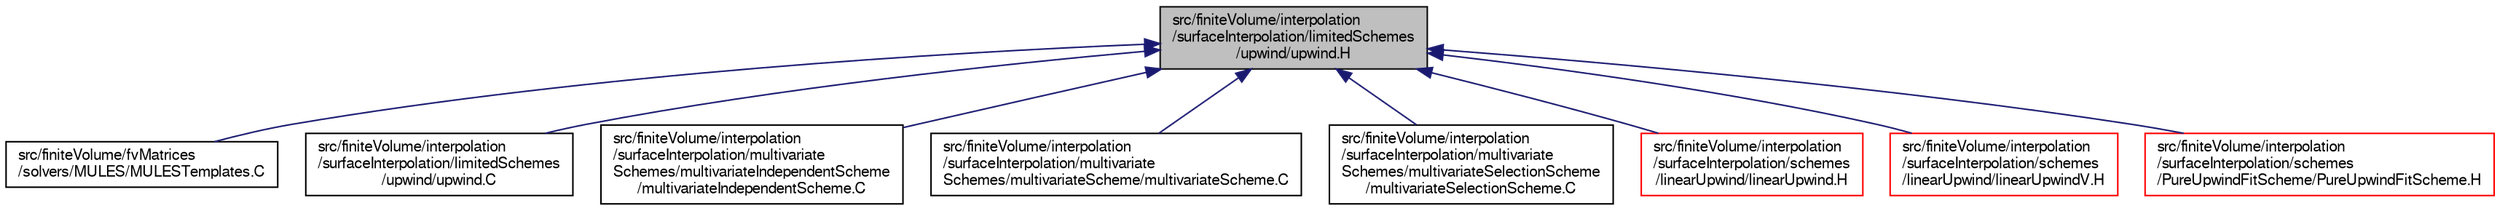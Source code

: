digraph "src/finiteVolume/interpolation/surfaceInterpolation/limitedSchemes/upwind/upwind.H"
{
  bgcolor="transparent";
  edge [fontname="FreeSans",fontsize="10",labelfontname="FreeSans",labelfontsize="10"];
  node [fontname="FreeSans",fontsize="10",shape=record];
  Node309 [label="src/finiteVolume/interpolation\l/surfaceInterpolation/limitedSchemes\l/upwind/upwind.H",height=0.2,width=0.4,color="black", fillcolor="grey75", style="filled", fontcolor="black"];
  Node309 -> Node310 [dir="back",color="midnightblue",fontsize="10",style="solid",fontname="FreeSans"];
  Node310 [label="src/finiteVolume/fvMatrices\l/solvers/MULES/MULESTemplates.C",height=0.2,width=0.4,color="black",URL="$a03323.html"];
  Node309 -> Node311 [dir="back",color="midnightblue",fontsize="10",style="solid",fontname="FreeSans"];
  Node311 [label="src/finiteVolume/interpolation\l/surfaceInterpolation/limitedSchemes\l/upwind/upwind.C",height=0.2,width=0.4,color="black",URL="$a04025.html",tooltip="Upwind differencing scheme class. "];
  Node309 -> Node312 [dir="back",color="midnightblue",fontsize="10",style="solid",fontname="FreeSans"];
  Node312 [label="src/finiteVolume/interpolation\l/surfaceInterpolation/multivariate\lSchemes/multivariateIndependentScheme\l/multivariateIndependentScheme.C",height=0.2,width=0.4,color="black",URL="$a04055.html"];
  Node309 -> Node313 [dir="back",color="midnightblue",fontsize="10",style="solid",fontname="FreeSans"];
  Node313 [label="src/finiteVolume/interpolation\l/surfaceInterpolation/multivariate\lSchemes/multivariateScheme/multivariateScheme.C",height=0.2,width=0.4,color="black",URL="$a04064.html"];
  Node309 -> Node314 [dir="back",color="midnightblue",fontsize="10",style="solid",fontname="FreeSans"];
  Node314 [label="src/finiteVolume/interpolation\l/surfaceInterpolation/multivariate\lSchemes/multivariateSelectionScheme\l/multivariateSelectionScheme.C",height=0.2,width=0.4,color="black",URL="$a04070.html"];
  Node309 -> Node315 [dir="back",color="midnightblue",fontsize="10",style="solid",fontname="FreeSans"];
  Node315 [label="src/finiteVolume/interpolation\l/surfaceInterpolation/schemes\l/linearUpwind/linearUpwind.H",height=0.2,width=0.4,color="red",URL="$a04190.html"];
  Node309 -> Node319 [dir="back",color="midnightblue",fontsize="10",style="solid",fontname="FreeSans"];
  Node319 [label="src/finiteVolume/interpolation\l/surfaceInterpolation/schemes\l/linearUpwind/linearUpwindV.H",height=0.2,width=0.4,color="red",URL="$a04196.html"];
  Node309 -> Node321 [dir="back",color="midnightblue",fontsize="10",style="solid",fontname="FreeSans"];
  Node321 [label="src/finiteVolume/interpolation\l/surfaceInterpolation/schemes\l/PureUpwindFitScheme/PureUpwindFitScheme.H",height=0.2,width=0.4,color="red",URL="$a04241.html"];
}
